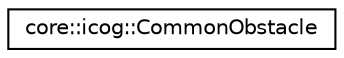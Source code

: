 digraph "Graphical Class Hierarchy"
{
  edge [fontname="Helvetica",fontsize="10",labelfontname="Helvetica",labelfontsize="10"];
  node [fontname="Helvetica",fontsize="10",shape=record];
  rankdir="LR";
  Node1 [label="core::icog::CommonObstacle",height=0.2,width=0.4,color="black", fillcolor="white", style="filled",URL="$classcore_1_1icog_1_1_common_obstacle.html"];
}
